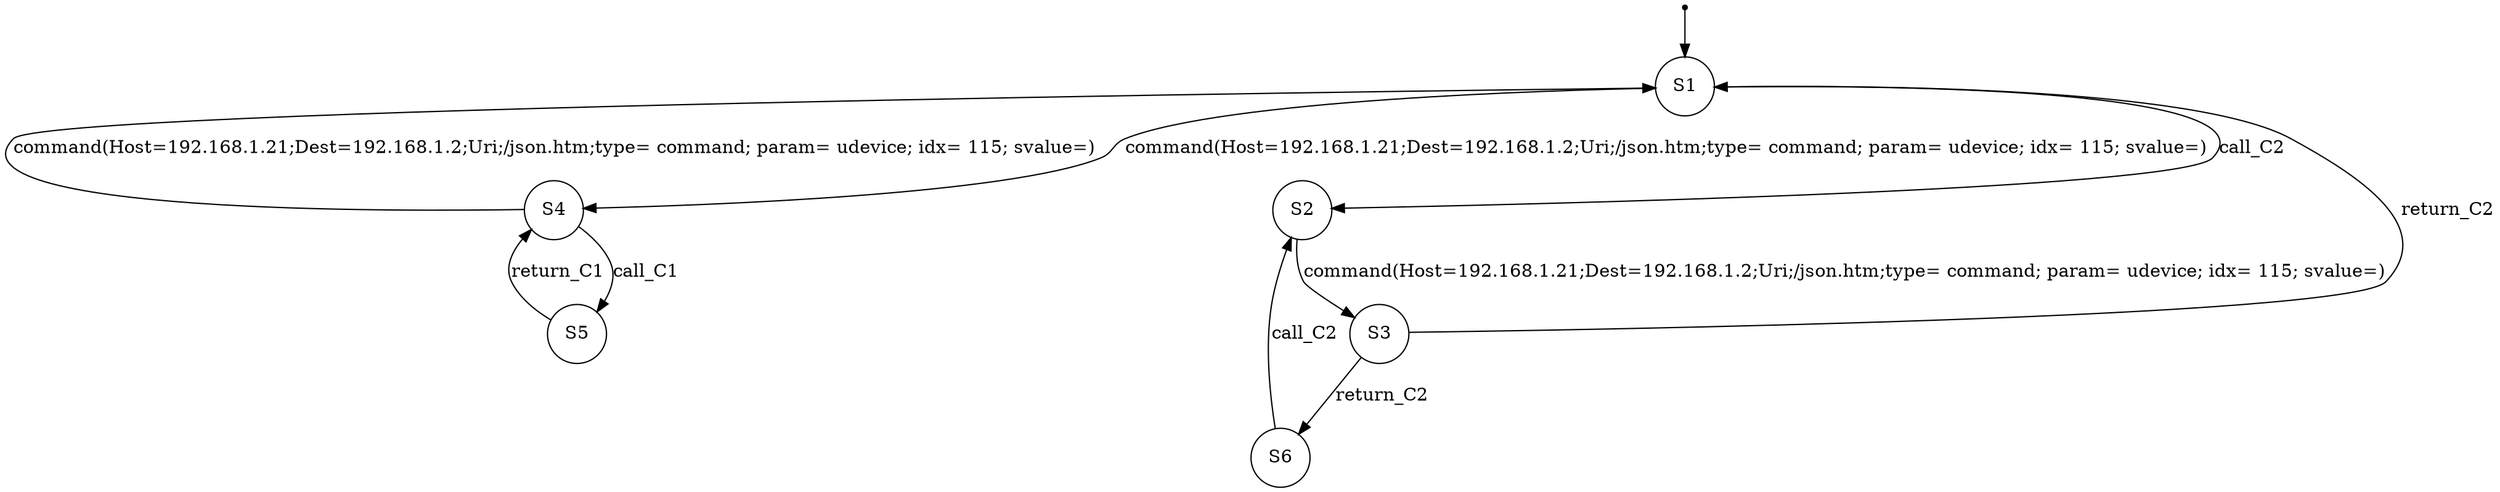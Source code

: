 digraph LTS {
S00[shape=point]
S1[label=S1,shape=circle];
S2[label=S2,shape=circle];
S3[label=S3,shape=circle];
S4[label=S4,shape=circle];
S5[label=S5,shape=circle];
S6[label=S6,shape=circle];
S00 -> S1
S1 -> S2[label ="call_C2"];
S1 -> S4[label ="command(Host=192.168.1.21;Dest=192.168.1.2;Uri;/json.htm;type= command; param= udevice; idx= 115; svalue=)"];
S2 -> S3[label ="command(Host=192.168.1.21;Dest=192.168.1.2;Uri;/json.htm;type= command; param= udevice; idx= 115; svalue=)"];
S3 -> S1[label ="return_C2"];
S3 -> S6[label ="return_C2"];
S4 -> S1[label ="command(Host=192.168.1.21;Dest=192.168.1.2;Uri;/json.htm;type= command; param= udevice; idx= 115; svalue=)"];
S4 -> S5[label ="call_C1"];
S5 -> S4[label ="return_C1"];
S6 -> S2[label ="call_C2"];
}
